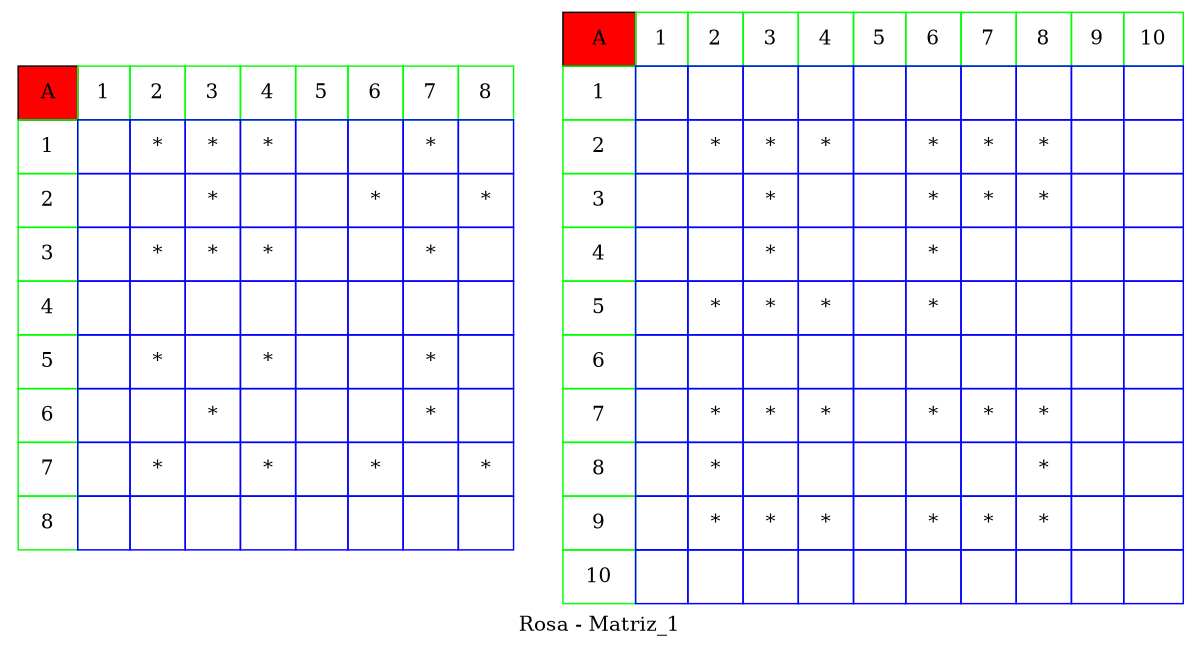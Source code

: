 digraph {
	size="8,8"
	label="Rosa - Matriz_1"
	tbl [
	shape=plaintext
	label=<

		<table border="0" color="green" cellpadding="10" cellborder="1" cellspacing="0">
	<tr><td bgcolor = "red" color="black"> A </td><td color="green">1</td><td color="green">2</td><td color="green">3</td><td color="green">4</td><td color="green">5</td><td color="green">6</td><td color="green">7</td><td color="green">8</td></tr>
			<tr><td color="green"> 1 </td><td color="blue">   </td><td color="blue"> * </td><td color="blue"> * </td><td color="blue"> * </td><td color="blue">   </td><td color="blue">   </td><td color="blue"> * </td><td color="blue">   </td></tr>
			<tr><td color="green"> 2 </td><td color="blue">   </td><td color="blue">   </td><td color="blue"> * </td><td color="blue">   </td><td color="blue">   </td><td color="blue"> * </td><td color="blue">   </td><td color="blue"> * </td></tr>
			<tr><td color="green"> 3 </td><td color="blue">   </td><td color="blue"> * </td><td color="blue"> * </td><td color="blue"> * </td><td color="blue">   </td><td color="blue">   </td><td color="blue"> * </td><td color="blue">   </td></tr>
			<tr><td color="green"> 4 </td><td color="blue">   </td><td color="blue">   </td><td color="blue">   </td><td color="blue">   </td><td color="blue">   </td><td color="blue">   </td><td color="blue">   </td><td color="blue">   </td></tr>
			<tr><td color="green"> 5 </td><td color="blue">   </td><td color="blue"> * </td><td color="blue">   </td><td color="blue"> * </td><td color="blue">   </td><td color="blue">   </td><td color="blue"> * </td><td color="blue">   </td></tr>
			<tr><td color="green"> 6 </td><td color="blue">   </td><td color="blue">   </td><td color="blue"> * </td><td color="blue">   </td><td color="blue">   </td><td color="blue">   </td><td color="blue"> * </td><td color="blue">   </td></tr>
			<tr><td color="green"> 7 </td><td color="blue">   </td><td color="blue"> * </td><td color="blue">   </td><td color="blue"> * </td><td color="blue">   </td><td color="blue"> * </td><td color="blue">   </td><td color="blue"> * </td></tr>
			<tr><td color="green"> 8 </td><td color="blue">   </td><td color="blue">   </td><td color="blue">   </td><td color="blue">   </td><td color="blue">   </td><td color="blue">   </td><td color="blue">   </td><td color="blue">   </td></tr>
			</table>
		>];
	tbl1 [
	shape=plaintext
	label=<

		<table border="0" color="green" cellpadding="10" cellborder="1" cellspacing="0">
	<tr><td bgcolor = "red" color="black"> A </td><td color="green">1</td><td color="green">2</td><td color="green">3</td><td color="green">4</td><td color="green">5</td><td color="green">6</td><td color="green">7</td><td color="green">8</td><td color="green">9</td><td color="green">10</td></tr>
			<tr><td color="green"> 1 </td><td color="blue">   </td><td color="blue">   </td><td color="blue">   </td><td color="blue">   </td><td color="blue">   </td><td color="blue">   </td><td color="blue">   </td><td color="blue">   </td><td color="blue">   </td><td color="blue">   </td></tr>
			<tr><td color="green"> 2 </td><td color="blue">   </td><td color="blue"> * </td><td color="blue"> * </td><td color="blue"> * </td><td color="blue">   </td><td color="blue"> * </td><td color="blue"> * </td><td color="blue"> * </td><td color="blue">   </td><td color="blue">   </td></tr>
			<tr><td color="green"> 3 </td><td color="blue">   </td><td color="blue">   </td><td color="blue"> * </td><td color="blue">   </td><td color="blue">   </td><td color="blue"> * </td><td color="blue"> * </td><td color="blue"> * </td><td color="blue">   </td><td color="blue">   </td></tr>
			<tr><td color="green"> 4 </td><td color="blue">   </td><td color="blue">   </td><td color="blue"> * </td><td color="blue">   </td><td color="blue">   </td><td color="blue"> * </td><td color="blue">   </td><td color="blue">   </td><td color="blue">   </td><td color="blue">   </td></tr>
			<tr><td color="green"> 5 </td><td color="blue">   </td><td color="blue"> * </td><td color="blue"> * </td><td color="blue"> * </td><td color="blue">   </td><td color="blue"> * </td><td color="blue">   </td><td color="blue">   </td><td color="blue">   </td><td color="blue">   </td></tr>
			<tr><td color="green"> 6 </td><td color="blue">   </td><td color="blue">   </td><td color="blue">   </td><td color="blue">   </td><td color="blue">   </td><td color="blue">   </td><td color="blue">   </td><td color="blue">   </td><td color="blue">   </td><td color="blue">   </td></tr>
			<tr><td color="green"> 7 </td><td color="blue">   </td><td color="blue"> * </td><td color="blue"> * </td><td color="blue"> * </td><td color="blue">   </td><td color="blue"> * </td><td color="blue"> * </td><td color="blue"> * </td><td color="blue">   </td><td color="blue">   </td></tr>
			<tr><td color="green"> 8 </td><td color="blue">   </td><td color="blue"> * </td><td color="blue">   </td><td color="blue">   </td><td color="blue">   </td><td color="blue">   </td><td color="blue">   </td><td color="blue"> * </td><td color="blue">   </td><td color="blue">   </td></tr>
			<tr><td color="green"> 9 </td><td color="blue">   </td><td color="blue"> * </td><td color="blue"> * </td><td color="blue"> * </td><td color="blue">   </td><td color="blue"> * </td><td color="blue"> * </td><td color="blue"> * </td><td color="blue">   </td><td color="blue">   </td></tr>
			<tr><td color="green"> 10 </td><td color="blue">   </td><td color="blue">   </td><td color="blue">   </td><td color="blue">   </td><td color="blue">   </td><td color="blue">   </td><td color="blue">   </td><td color="blue">   </td><td color="blue">   </td><td color="blue">   </td></tr>
			</table>
		>];
}
